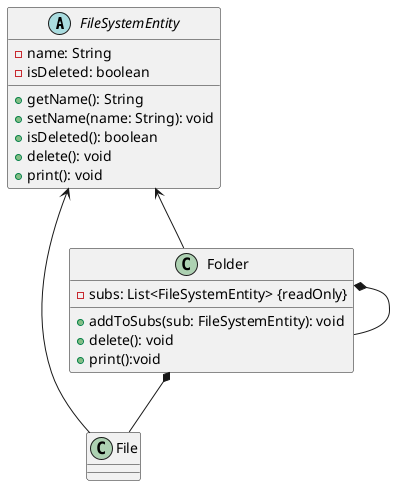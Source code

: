 @startuml
abstract class FileSystemEntity{
-name: String
-isDeleted: boolean
+getName(): String
+setName(name: String): void
+isDeleted(): boolean
+delete(): void
+print(): void
}

class File{
}

class Folder{
-subs: List<FileSystemEntity> {readOnly}
+addToSubs(sub: FileSystemEntity): void
+delete(): void
+print():void
}

Folder *-- File
Folder *-- Folder
FileSystemEntity <-- File
FileSystemEntity <-- Folder

@enduml